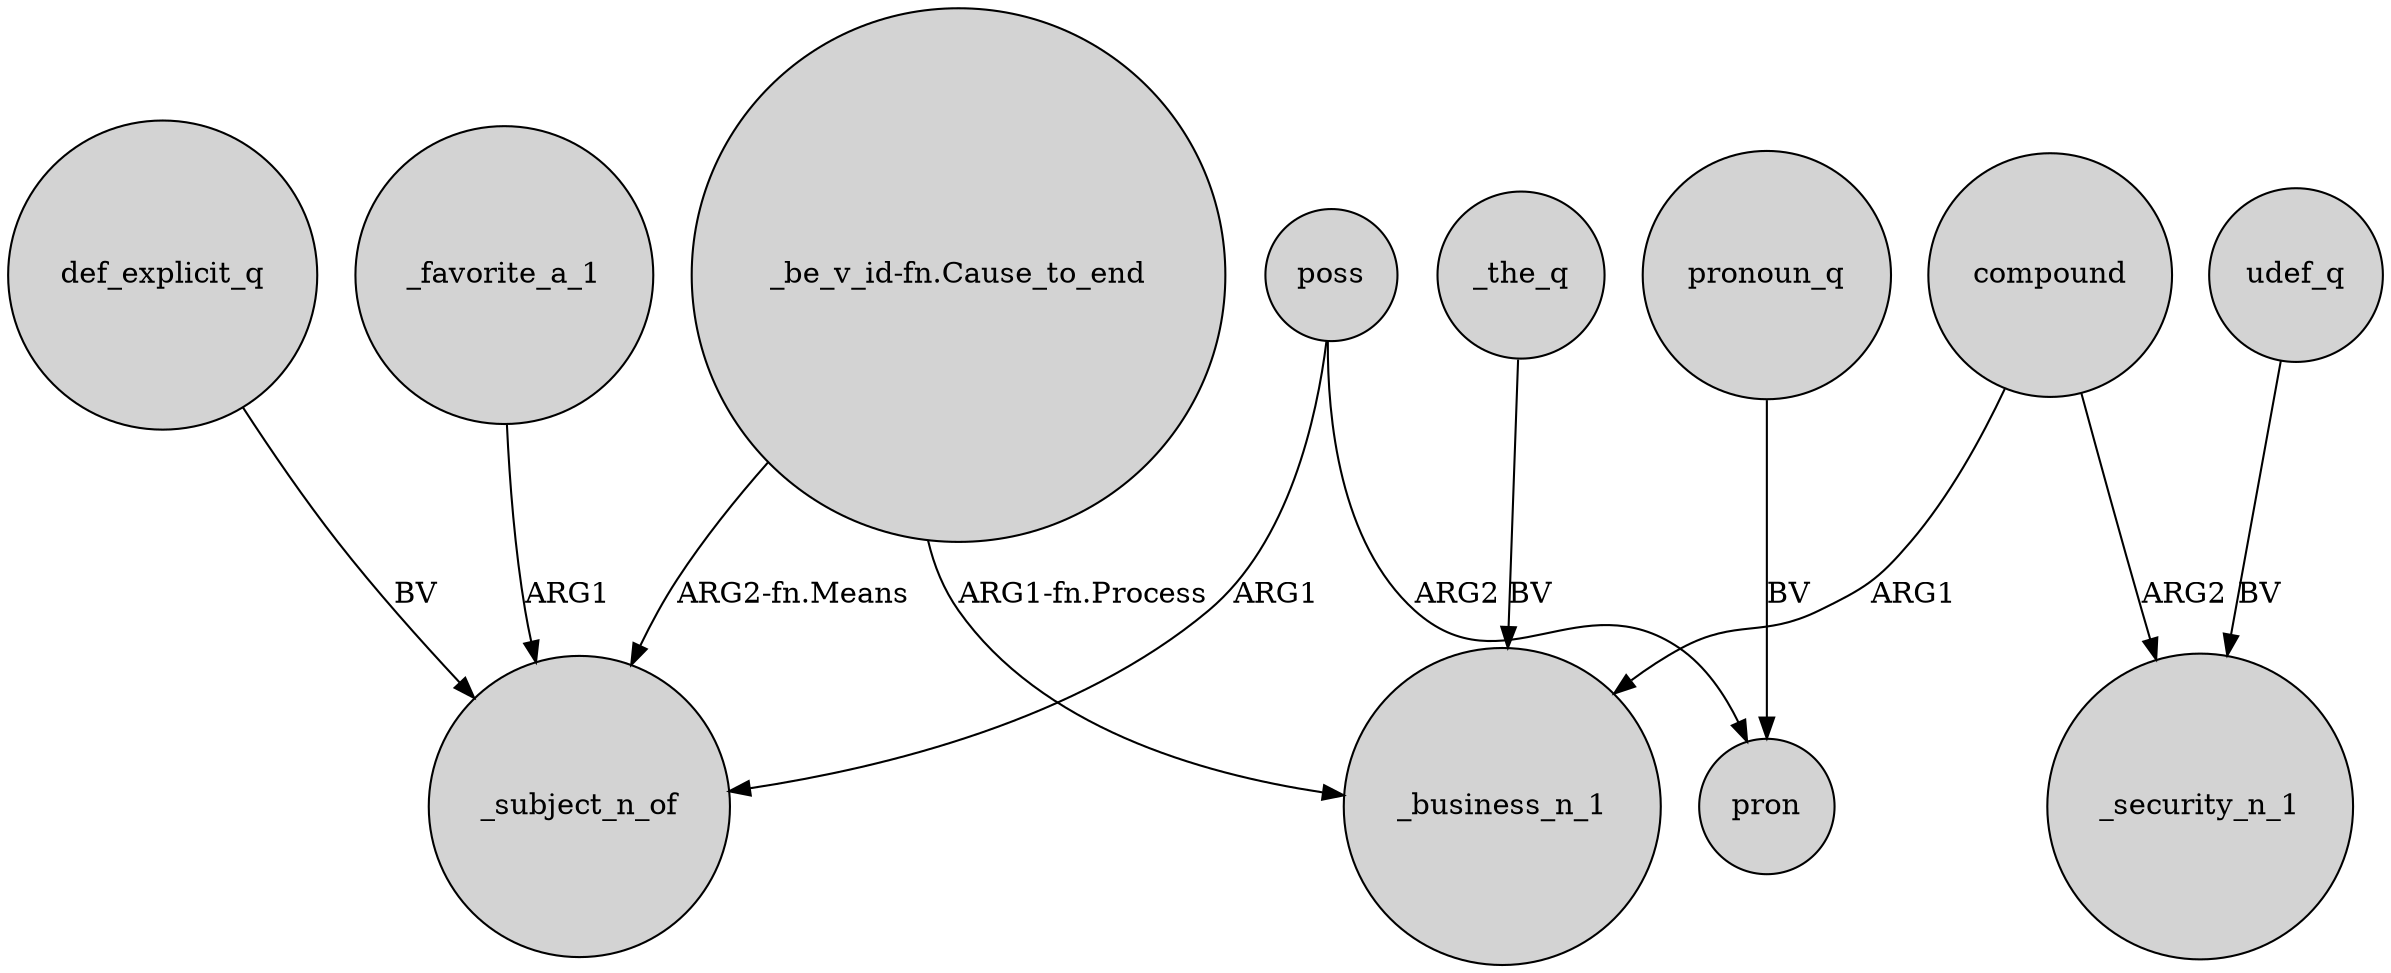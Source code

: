 digraph {
	node [shape=circle style=filled]
	def_explicit_q -> _subject_n_of [label=BV]
	_favorite_a_1 -> _subject_n_of [label=ARG1]
	"_be_v_id-fn.Cause_to_end" -> _business_n_1 [label="ARG1-fn.Process"]
	udef_q -> _security_n_1 [label=BV]
	compound -> _business_n_1 [label=ARG1]
	compound -> _security_n_1 [label=ARG2]
	"_be_v_id-fn.Cause_to_end" -> _subject_n_of [label="ARG2-fn.Means"]
	poss -> _subject_n_of [label=ARG1]
	pronoun_q -> pron [label=BV]
	poss -> pron [label=ARG2]
	_the_q -> _business_n_1 [label=BV]
}
